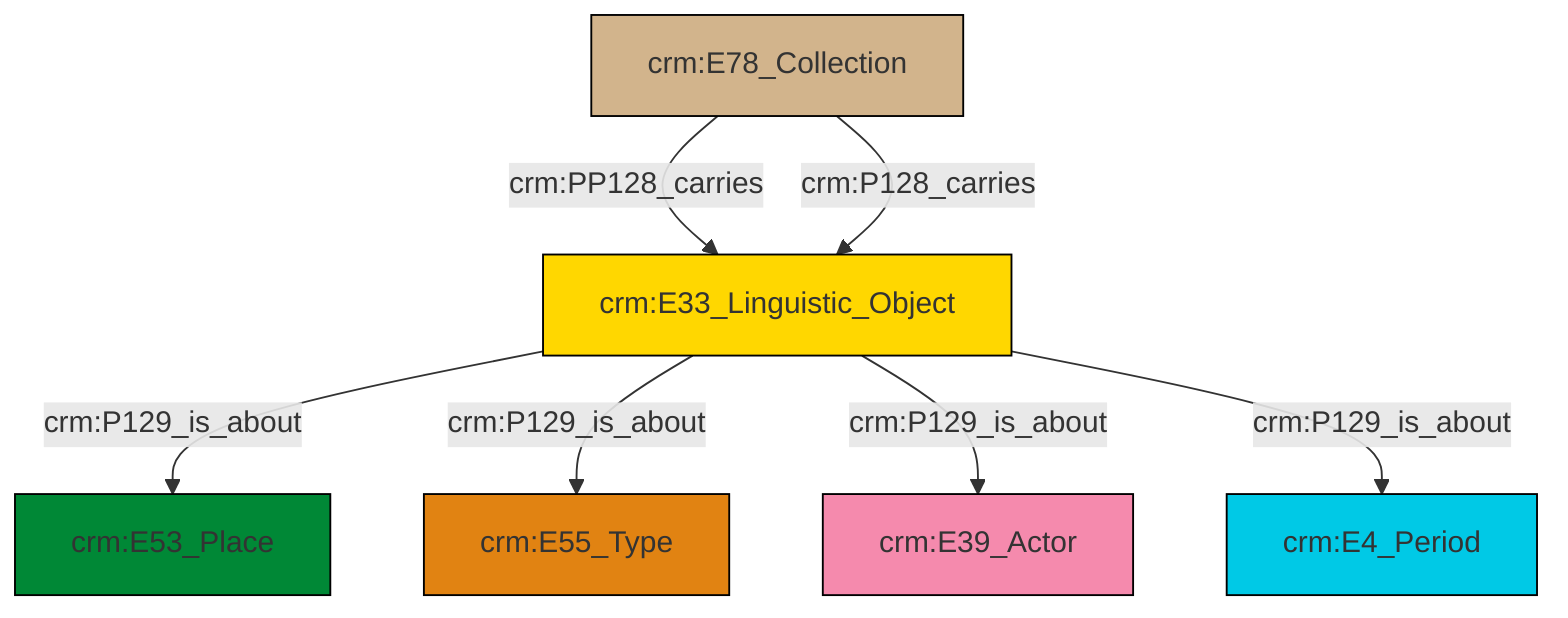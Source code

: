 graph TD
classDef Literal fill:#f2f2f2,stroke:#000000;
classDef CRM_Entity fill:#FFFFFF,stroke:#000000;
classDef Temporal_Entity fill:#00C9E6, stroke:#000000;
classDef Type fill:#E18312, stroke:#000000;
classDef Time-Span fill:#2C9C91, stroke:#000000;
classDef Appellation fill:#FFEB7F, stroke:#000000;
classDef Place fill:#008836, stroke:#000000;
classDef Persistent_Item fill:#B266B2, stroke:#000000;
classDef Conceptual_Object fill:#FFD700, stroke:#000000;
classDef Physical_Thing fill:#D2B48C, stroke:#000000;
classDef Actor fill:#f58aad, stroke:#000000;
classDef PC_Classes fill:#4ce600, stroke:#000000;
classDef Multi fill:#cccccc,stroke:#000000;

8["crm:E33_Linguistic_Object"]:::Conceptual_Object -->|crm:P129_is_about| 2["crm:E53_Place"]:::Place
8["crm:E33_Linguistic_Object"]:::Conceptual_Object -->|crm:P129_is_about| 6["crm:E55_Type"]:::Type
8["crm:E33_Linguistic_Object"]:::Conceptual_Object -->|crm:P129_is_about| 4["crm:E39_Actor"]:::Actor
8["crm:E33_Linguistic_Object"]:::Conceptual_Object -->|crm:P129_is_about| 0["crm:E4_Period"]:::Temporal_Entity
10["crm:E78_Collection"]:::Physical_Thing -->|crm:PP128_carries| 8["crm:E33_Linguistic_Object"]:::Conceptual_Object
10["crm:E78_Collection"]:::Physical_Thing -->|crm:P128_carries| 8["crm:E33_Linguistic_Object"]:::Conceptual_Object